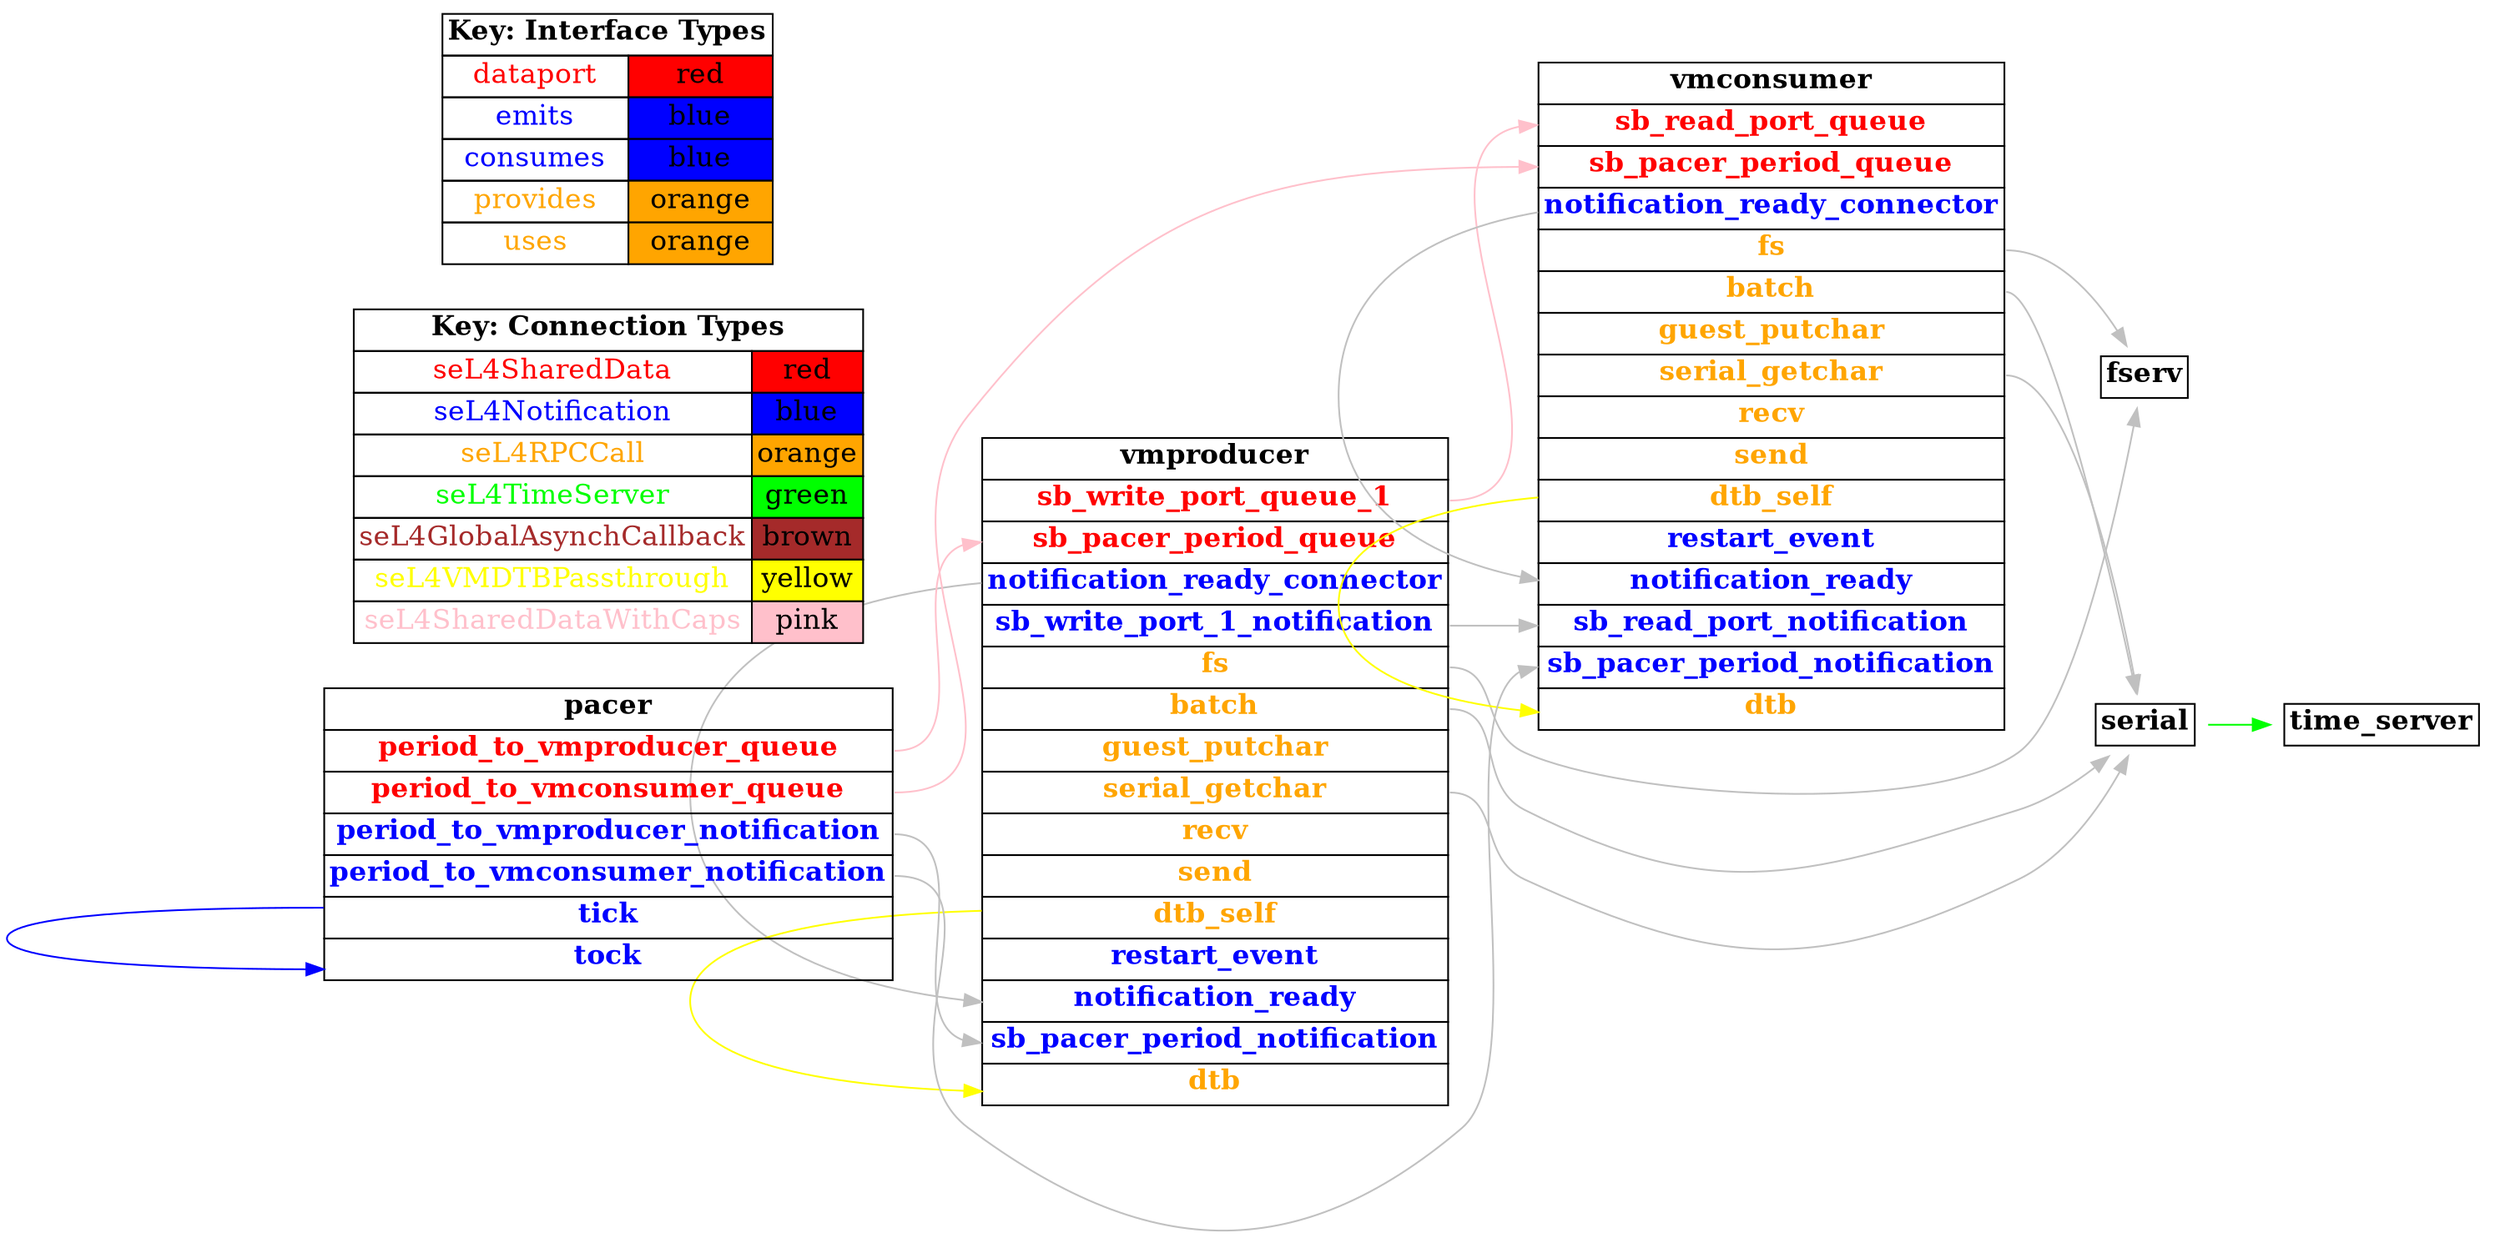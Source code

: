 digraph g {
graph [
  overlap = false,
  rankdir = "LR"
];
node [
  fontsize = "16",
  shape = "ellipse"
];
edge [
];

vmproducer [
  label=<
    <TABLE BORDER="0" CELLBORDER="1" CELLSPACING="0">
      <TR><TD><B>vmproducer</B></TD></TR>
      <TR><TD PORT="sb_write_port_queue_1"><FONT COLOR="red"><B>sb_write_port_queue_1</B></FONT></TD></TR>
      <TR><TD PORT="sb_pacer_period_queue"><FONT COLOR="red"><B>sb_pacer_period_queue</B></FONT></TD></TR>
      <TR><TD PORT="notification_ready_connector"><FONT COLOR="blue"><B>notification_ready_connector</B></FONT></TD></TR>
      <TR><TD PORT="sb_write_port_1_notification"><FONT COLOR="blue"><B>sb_write_port_1_notification</B></FONT></TD></TR>
      <TR><TD PORT="fs"><FONT COLOR="orange"><B>fs</B></FONT></TD></TR>
      <TR><TD PORT="batch"><FONT COLOR="orange"><B>batch</B></FONT></TD></TR>
      <TR><TD PORT="guest_putchar"><FONT COLOR="orange"><B>guest_putchar</B></FONT></TD></TR>
      <TR><TD PORT="serial_getchar"><FONT COLOR="orange"><B>serial_getchar</B></FONT></TD></TR>
      <TR><TD PORT="recv"><FONT COLOR="orange"><B>recv</B></FONT></TD></TR>
      <TR><TD PORT="send"><FONT COLOR="orange"><B>send</B></FONT></TD></TR>
      <TR><TD PORT="dtb_self"><FONT COLOR="orange"><B>dtb_self</B></FONT></TD></TR>
      <TR><TD PORT="restart_event"><FONT COLOR="blue"><B>restart_event</B></FONT></TD></TR>
      <TR><TD PORT="notification_ready"><FONT COLOR="blue"><B>notification_ready</B></FONT></TD></TR>
      <TR><TD PORT="sb_pacer_period_notification"><FONT COLOR="blue"><B>sb_pacer_period_notification</B></FONT></TD></TR>
      <TR><TD PORT="dtb"><FONT COLOR="orange"><B>dtb</B></FONT></TD></TR>"
    </TABLE>
  >
  shape=plaintext
];

fserv [
  label=<
    <TABLE BORDER="0" CELLBORDER="1" CELLSPACING="0">
      <TR><TD><B>fserv</B></TD></TR>"
    </TABLE>
  >
  shape=plaintext
];

time_server [
  label=<
    <TABLE BORDER="0" CELLBORDER="1" CELLSPACING="0">
      <TR><TD><B>time_server</B></TD></TR>"
    </TABLE>
  >
  shape=plaintext
];

serial [
  label=<
    <TABLE BORDER="0" CELLBORDER="1" CELLSPACING="0">
      <TR><TD><B>serial</B></TD></TR>"
    </TABLE>
  >
  shape=plaintext
];

vmconsumer [
  label=<
    <TABLE BORDER="0" CELLBORDER="1" CELLSPACING="0">
      <TR><TD><B>vmconsumer</B></TD></TR>
      <TR><TD PORT="sb_read_port_queue"><FONT COLOR="red"><B>sb_read_port_queue</B></FONT></TD></TR>
      <TR><TD PORT="sb_pacer_period_queue"><FONT COLOR="red"><B>sb_pacer_period_queue</B></FONT></TD></TR>
      <TR><TD PORT="notification_ready_connector"><FONT COLOR="blue"><B>notification_ready_connector</B></FONT></TD></TR>
      <TR><TD PORT="fs"><FONT COLOR="orange"><B>fs</B></FONT></TD></TR>
      <TR><TD PORT="batch"><FONT COLOR="orange"><B>batch</B></FONT></TD></TR>
      <TR><TD PORT="guest_putchar"><FONT COLOR="orange"><B>guest_putchar</B></FONT></TD></TR>
      <TR><TD PORT="serial_getchar"><FONT COLOR="orange"><B>serial_getchar</B></FONT></TD></TR>
      <TR><TD PORT="recv"><FONT COLOR="orange"><B>recv</B></FONT></TD></TR>
      <TR><TD PORT="send"><FONT COLOR="orange"><B>send</B></FONT></TD></TR>
      <TR><TD PORT="dtb_self"><FONT COLOR="orange"><B>dtb_self</B></FONT></TD></TR>
      <TR><TD PORT="restart_event"><FONT COLOR="blue"><B>restart_event</B></FONT></TD></TR>
      <TR><TD PORT="notification_ready"><FONT COLOR="blue"><B>notification_ready</B></FONT></TD></TR>
      <TR><TD PORT="sb_read_port_notification"><FONT COLOR="blue"><B>sb_read_port_notification</B></FONT></TD></TR>
      <TR><TD PORT="sb_pacer_period_notification"><FONT COLOR="blue"><B>sb_pacer_period_notification</B></FONT></TD></TR>
      <TR><TD PORT="dtb"><FONT COLOR="orange"><B>dtb</B></FONT></TD></TR>"
    </TABLE>
  >
  shape=plaintext
];

pacer [
  label=<
    <TABLE BORDER="0" CELLBORDER="1" CELLSPACING="0">
      <TR><TD><B>pacer</B></TD></TR>
      <TR><TD PORT="period_to_vmproducer_queue"><FONT COLOR="red"><B>period_to_vmproducer_queue</B></FONT></TD></TR>
      <TR><TD PORT="period_to_vmconsumer_queue"><FONT COLOR="red"><B>period_to_vmconsumer_queue</B></FONT></TD></TR>
      <TR><TD PORT="period_to_vmproducer_notification"><FONT COLOR="blue"><B>period_to_vmproducer_notification</B></FONT></TD></TR>
      <TR><TD PORT="period_to_vmconsumer_notification"><FONT COLOR="blue"><B>period_to_vmconsumer_notification</B></FONT></TD></TR>
      <TR><TD PORT="tick"><FONT COLOR="blue"><B>tick</B></FONT></TD></TR>
      <TR><TD PORT="tock"><FONT COLOR="blue"><B>tock</B></FONT></TD></TR>"
    </TABLE>
  >
  shape=plaintext
];

connectiontypekey [
  label=<
   <TABLE BORDER="0" CELLBORDER="1" CELLSPACING="0">
     <TR><TD COLSPAN="2"><B>Key: Connection Types</B></TD></TR>
     <TR><TD><FONT COLOR="red">seL4SharedData</FONT></TD><TD BGCOLOR="red">red</TD></TR>
     <TR><TD><FONT COLOR="blue">seL4Notification</FONT></TD><TD BGCOLOR="blue">blue</TD></TR>
     <TR><TD><FONT COLOR="orange">seL4RPCCall</FONT></TD><TD BGCOLOR="orange">orange</TD></TR>
     <TR><TD><FONT COLOR="green">seL4TimeServer</FONT></TD><TD BGCOLOR="green">green</TD></TR>
     <TR><TD><FONT COLOR="brown">seL4GlobalAsynchCallback</FONT></TD><TD BGCOLOR="brown">brown</TD></TR>
     <TR><TD><FONT COLOR="yellow">seL4VMDTBPassthrough</FONT></TD><TD BGCOLOR="yellow">yellow</TD></TR>
     <TR><TD><FONT COLOR="pink">seL4SharedDataWithCaps</FONT></TD><TD BGCOLOR="pink">pink</TD></TR>
   </TABLE>
  >
  shape=plaintext
];

interfacetypekey [
  label=<
   <TABLE BORDER="0" CELLBORDER="1" CELLSPACING="0">
     <TR><TD COLSPAN="2"><B>Key: Interface Types</B></TD></TR>
     <TR><TD><FONT COLOR="red">dataport</FONT></TD><TD BGCOLOR="red">red</TD></TR>
     <TR><TD><FONT COLOR="blue">emits</FONT></TD><TD BGCOLOR="blue">blue</TD></TR>
     <TR><TD><FONT COLOR="blue">consumes</FONT></TD><TD BGCOLOR="blue">blue</TD></TR>
     <TR><TD><FONT COLOR="orange">provides</FONT></TD><TD BGCOLOR="orange">orange</TD></TR>
     <TR><TD><FONT COLOR="orange">uses</FONT></TD><TD BGCOLOR="orange">orange</TD></TR>
   </TABLE>
  >
  shape=plaintext
];

"vmproducer":fs -> "fserv":fs_ctrl [
  color="grey"
  //label = "seL4RPCDataport"
  id = conn1

];

"vmproducer":notification_ready_connector -> "vmproducer":notification_ready [
  color="grey"
  //label = "seL4GlobalAsynch"
  id = conn2

];

"vmproducer":dtb_self -> "vmproducer":dtb [
  color="yellow"
  //label = "seL4VMDTBPassthrough"
  id = conn3

];

"serial":timeout -> "time_server":the_timer [
  color="green"
  //label = "seL4TimeServer"
  id = conn4

];

"vmproducer":batch -> "serial":processed_batch [
  color="grey"
  //label = "seL4SerialServer"
  id = conn5

];

"vmproducer":serial_getchar -> "serial":getchar [
  color="grey"
  //label = "seL4SerialServer"
  id = conn6

];

"vmconsumer":fs -> "fserv":fs_ctrl [
  color="grey"
  //label = "seL4RPCDataport"
  id = conn7

];

"vmconsumer":notification_ready_connector -> "vmconsumer":notification_ready [
  color="grey"
  //label = "seL4GlobalAsynch"
  id = conn8

];

"vmconsumer":dtb_self -> "vmconsumer":dtb [
  color="yellow"
  //label = "seL4VMDTBPassthrough"
  id = conn9

];

"vmconsumer":batch -> "serial":processed_batch [
  color="grey"
  //label = "seL4SerialServer"
  id = conn10

];

"vmconsumer":serial_getchar -> "serial":getchar [
  color="grey"
  //label = "seL4SerialServer"
  id = conn11

];

"vmproducer":sb_write_port_1_notification -> "vmconsumer":sb_read_port_notification [
  color="grey"
  //label = "seL4GlobalAsynch"
  id = conn12

];

"vmproducer":sb_write_port_queue_1 -> "vmconsumer":sb_read_port_queue [
  color="pink"
  //label = "seL4SharedDataWithCaps"
  id = conn13

];

"pacer":tick -> "pacer":tock [
  color="blue"
  //label = "seL4Notification"
  id = conn14

];

"pacer":period_to_vmproducer_notification -> "vmproducer":sb_pacer_period_notification [
  color="grey"
  //label = "seL4GlobalAsynch"
  id = conn15

];

"pacer":period_to_vmproducer_queue -> "vmproducer":sb_pacer_period_queue [
  color="pink"
  //label = "seL4SharedDataWithCaps"
  id = conn16

];

"pacer":period_to_vmconsumer_notification -> "vmconsumer":sb_pacer_period_notification [
  color="grey"
  //label = "seL4GlobalAsynch"
  id = conn17

];

"pacer":period_to_vmconsumer_queue -> "vmconsumer":sb_pacer_period_queue [
  color="pink"
  //label = "seL4SharedDataWithCaps"
  id = conn18

];

}